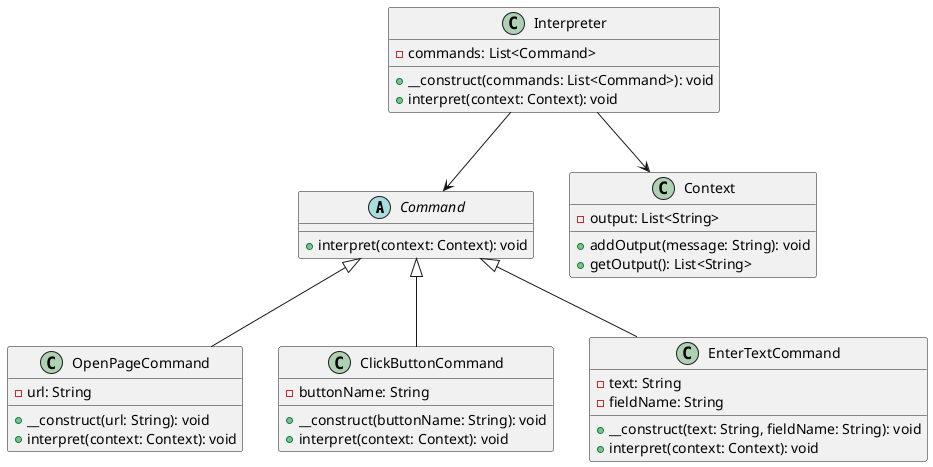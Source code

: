 @startuml

abstract class Command {
    +interpret(context: Context): void
}

class Context {
    -output: List<String>
    +addOutput(message: String): void
    +getOutput(): List<String>
}

class OpenPageCommand {
    -url: String
    +__construct(url: String): void
    +interpret(context: Context): void
}

class ClickButtonCommand {
    -buttonName: String
    +__construct(buttonName: String): void
    +interpret(context: Context): void
}

class EnterTextCommand {
    -text: String
    -fieldName: String
    +__construct(text: String, fieldName: String): void
    +interpret(context: Context): void
}

class Interpreter {
    -commands: List<Command>
    +__construct(commands: List<Command>): void
    +interpret(context: Context): void
}

Command <|-- OpenPageCommand
Command <|-- ClickButtonCommand
Command <|-- EnterTextCommand

Interpreter --> Command
Interpreter --> Context

@enduml
